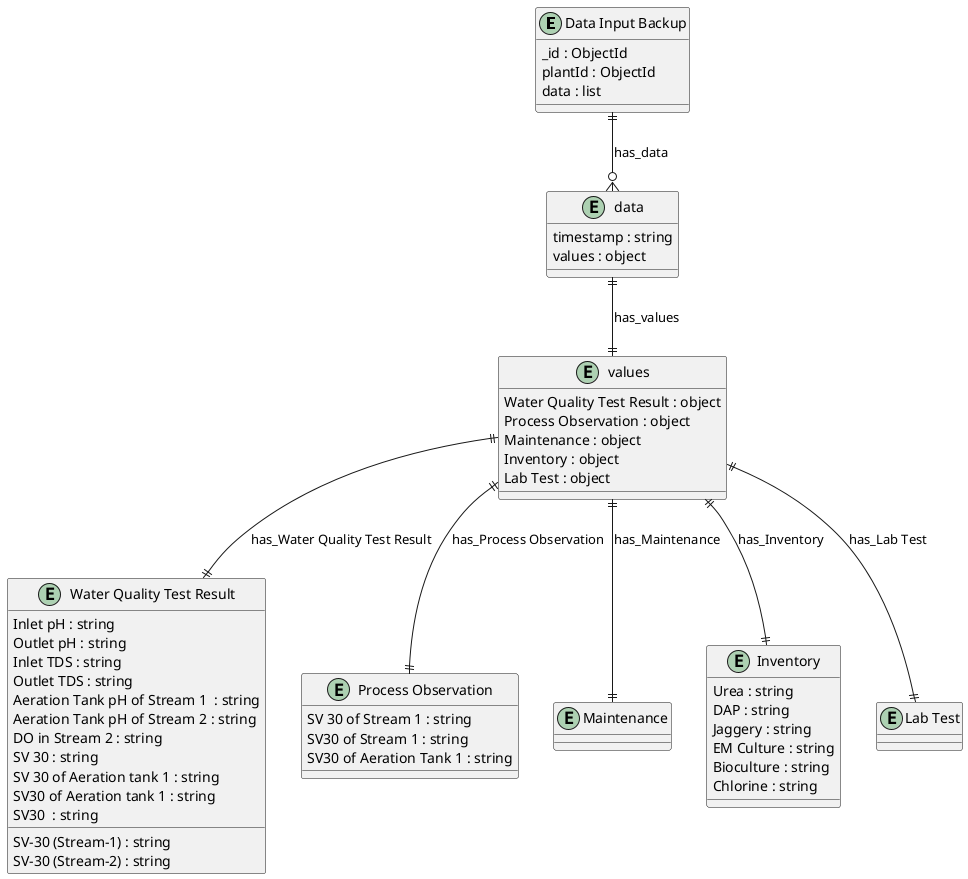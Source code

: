 @startuml Data_Input_Backup_Diagram

entity "Data Input Backup" as Data_Input_Backup {
  _id : ObjectId
  plantId : ObjectId
  data : list
}

entity "data" as data {
  timestamp : string
  values : object
}

entity "values" as values {
  Water Quality Test Result : object
  Process Observation : object
  Maintenance : object
  Inventory : object
  Lab Test : object
}

entity "Water Quality Test Result" as Water_Quality_Test_Result {
  Inlet pH : string
  Outlet pH : string
  Inlet TDS : string
  Outlet TDS : string
  Aeration Tank pH of Stream 1  : string
  Aeration Tank pH of Stream 2 : string
  DO in Stream 2 : string
  SV 30 : string
  SV 30 of Aeration tank 1 : string
  SV30 of Aeration tank 1 : string
  SV30  : string
  SV-30 (Stream-1) : string
  SV-30 (Stream-2) : string
}

entity "Process Observation" as Process_Observation {
  SV 30 of Stream 1 : string
  SV30 of Stream 1 : string
  SV30 of Aeration Tank 1 : string
}

entity "Maintenance" as Maintenance {
}

entity "Inventory" as Inventory {
  Urea : string
  DAP : string
  Jaggery : string
  EM Culture : string
  Bioculture : string
  Chlorine : string
}

entity "Lab Test" as Lab_Test {
}

' // Relationships
Data_Input_Backup ||--o{ data : has_data
data ||--|| values : has_values
values ||--|| Water_Quality_Test_Result : has_Water Quality Test Result
values ||--|| Process_Observation : has_Process Observation
values ||--|| Maintenance : has_Maintenance
values ||--|| Inventory : has_Inventory
values ||--|| Lab_Test : has_Lab Test
@enduml